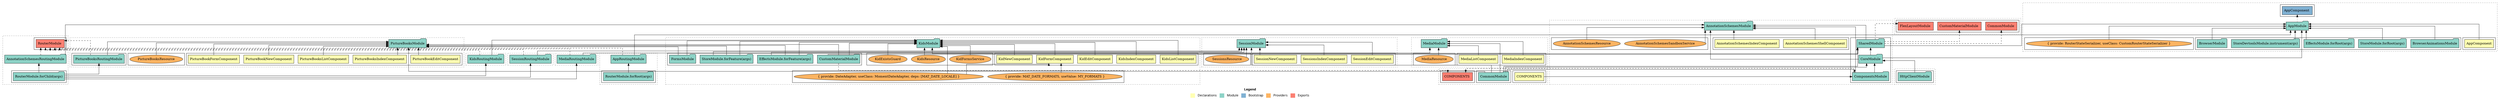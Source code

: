 digraph dependencies { node [shape="rect", style="filled", colorscheme=set312]; ranksep=0.4; compound=false; remincross=true; splines=true; splines=ortho; rankdir=LR; rankdir=TB; rankdir=BT; label=<<table BORDER="0"> <tr> <td colspan="5" align="center"><b>Legend</b></td> </tr> <tr> <td> <table BORDER="0"> <tr> <td bgcolor="#ffffb3" width="20"></td> <td>  Declarations</td> </tr> </table> </td> <td> <table BORDER="0"> <tr> <td bgcolor="#8dd3c7" width="20"></td> <td>  Module</td> </tr> </table> </td> <td> <table BORDER="0"> <tr> <td bgcolor="#80b1d3" width="20"></td> <td>  Bootstrap</td> </tr> </table> </td> <td> <table BORDER="0"> <tr> <td bgcolor="#fdb462" width="20"></td> <td>  Providers</td> </tr> </table> </td> <td> <table BORDER="0"> <tr> <td bgcolor="#fb8072" width="20"></td> <td>  Exports</td> </tr> </table> </td> </tr></table>>; ratio=compress; fontname="sans-serif";  subgraph "cluster_AnnotationSchemesRoutingModule" { label=""; style="dotted";node [shape="folder", fillcolor=1]; subgraph cluster_AnnotationSchemesRoutingModule_declarations { style="solid";node [style="filled", shape="rect"]; }    subgraph cluster_AnnotationSchemesRoutingModule_imports { style="solid"; node [style="filled", fillcolor=1, shape="rect"];    "RouterModule.forChild(args)" [label="RouterModule.forChild(args)", shape="folder"];   }    "RouterModule.forChild(args)" -> "AnnotationSchemesRoutingModule" [lhead="cluster_AnnotationSchemesRoutingModule", ltail="cluster_AnnotationSchemesRoutingModule_imports"];     subgraph cluster_AnnotationSchemesRoutingModule_exports { style="solid";node [style="filled", fillcolor=4, shape="rect"];"RouterModule " [label="RouterModule ", shape="rect"]}  "AnnotationSchemesRoutingModule" -> "RouterModule " [style="dashed", ltail="cluster_AnnotationSchemesRoutingModule" lhead="cluster_AnnotationSchemesRoutingModule_exports"];    subgraph cluster_AnnotationSchemesRoutingModule_bootstrap { style="solid"; node [style="filled", fillcolor=5, shape="rect"];  }    subgraph cluster_AnnotationSchemesRoutingModule_providers { style="solid"; node [style="filled", fillcolor=6, shape="rect"];   }     }  subgraph "cluster_AnnotationSchemesModule" { label=""; style="dotted";node [shape="folder", fillcolor=1]; subgraph cluster_AnnotationSchemesModule_declarations { style="solid";node [style="filled", shape="rect"]; node [fillcolor=2]; "AnnotationSchemesShellComponent"; node [fillcolor=2]; "AnnotationSchemesIndexComponent"; }  "AnnotationSchemesShellComponent" -> "AnnotationSchemesModule" [style="solid", lhead="cluster_AnnotationSchemesModule" ltail="cluster_AnnotationSchemesModule_declarations"]; subgraph "cluster_AnnotationSchemesModule_AnnotationSchemesShellComponent_providers" { style="solid";  }  "AnnotationSchemesIndexComponent" -> "AnnotationSchemesModule" [style="solid", lhead="cluster_AnnotationSchemesModule" ltail="cluster_AnnotationSchemesModule_declarations"]; subgraph "cluster_AnnotationSchemesModule_AnnotationSchemesIndexComponent_providers" { style="solid";  }    subgraph cluster_AnnotationSchemesModule_imports { style="solid"; node [style="filled", fillcolor=1, shape="rect"];    "SharedModule" [label="SharedModule", shape="folder"];    "CoreModule" [label="CoreModule", shape="folder"];    "AnnotationSchemesRoutingModule" [label="AnnotationSchemesRoutingModule", shape="folder"];    "ComponentsModule" [label="ComponentsModule", shape="folder"];   }    "SharedModule" -> "AnnotationSchemesModule" [lhead="cluster_AnnotationSchemesModule", ltail="cluster_AnnotationSchemesModule_imports"];    "CoreModule" -> "AnnotationSchemesModule" [lhead="cluster_AnnotationSchemesModule", ltail="cluster_AnnotationSchemesModule_imports"];    "AnnotationSchemesRoutingModule" -> "AnnotationSchemesModule" [lhead="cluster_AnnotationSchemesModule", ltail="cluster_AnnotationSchemesModule_imports"];    "ComponentsModule" -> "AnnotationSchemesModule" [lhead="cluster_AnnotationSchemesModule", ltail="cluster_AnnotationSchemesModule_imports"];     subgraph cluster_AnnotationSchemesModule_exports { style="solid";node [style="filled", fillcolor=4, shape="rect"];}    subgraph cluster_AnnotationSchemesModule_bootstrap { style="solid"; node [style="filled", fillcolor=5, shape="rect"];  }    subgraph cluster_AnnotationSchemesModule_providers { style="solid"; node [style="filled", fillcolor=6, shape="rect"];    "AnnotationSchemesSandboxService" [label="AnnotationSchemesSandboxService", shape="oval"];    "AnnotationSchemesResource" [label="AnnotationSchemesResource", shape="oval"];   }    "AnnotationSchemesSandboxService" -> "AnnotationSchemesModule" [lhead="cluster_AnnotationSchemesModule", ltail="cluster_AnnotationSchemesModule_providers"];    "AnnotationSchemesResource" -> "AnnotationSchemesModule" [lhead="cluster_AnnotationSchemesModule", ltail="cluster_AnnotationSchemesModule_providers"];     }  subgraph "cluster_AppRoutingModule" { label=""; style="dotted";node [shape="folder", fillcolor=1]; subgraph cluster_AppRoutingModule_declarations { style="solid";node [style="filled", shape="rect"]; }    subgraph cluster_AppRoutingModule_imports { style="solid"; node [style="filled", fillcolor=1, shape="rect"];    "RouterModule.forRoot(args)" [label="RouterModule.forRoot(args)", shape="folder"];   }    "RouterModule.forRoot(args)" -> "AppRoutingModule" [lhead="cluster_AppRoutingModule", ltail="cluster_AppRoutingModule_imports"];     subgraph cluster_AppRoutingModule_exports { style="solid";node [style="filled", fillcolor=4, shape="rect"];"RouterModule " [label="RouterModule ", shape="rect"]}  "AppRoutingModule" -> "RouterModule " [style="dashed", ltail="cluster_AppRoutingModule" lhead="cluster_AppRoutingModule_exports"];    subgraph cluster_AppRoutingModule_bootstrap { style="solid"; node [style="filled", fillcolor=5, shape="rect"];  }    subgraph cluster_AppRoutingModule_providers { style="solid"; node [style="filled", fillcolor=6, shape="rect"];   }     }  subgraph "cluster_AppModule" { label=""; style="dotted";node [shape="folder", fillcolor=1]; subgraph cluster_AppModule_declarations { style="solid";node [style="filled", shape="rect"]; node [fillcolor=2]; "AppComponent"; }  "AppComponent" -> "AppModule" [style="solid", lhead="cluster_AppModule" ltail="cluster_AppModule_declarations"]; subgraph "cluster_AppModule_AppComponent_providers" { style="solid";  }    subgraph cluster_AppModule_imports { style="solid"; node [style="filled", fillcolor=1, shape="rect"];    "BrowserModule" [label="BrowserModule", shape="folder"];    "BrowserAnimationsModule" [label="BrowserAnimationsModule", shape="folder"];    "CoreModule" [label="CoreModule", shape="folder"];    "SharedModule" [label="SharedModule", shape="folder"];    "StoreModule.forRoot(args)" [label="StoreModule.forRoot(args)", shape="folder"];    "EffectsModule.forRoot(args)" [label="EffectsModule.forRoot(args)", shape="folder"];    "StoreDevtoolsModule.instrument(args)" [label="StoreDevtoolsModule.instrument(args)", shape="folder"];    "AppRoutingModule" [label="AppRoutingModule", shape="folder"];   }    "BrowserModule" -> "AppModule" [lhead="cluster_AppModule", ltail="cluster_AppModule_imports"];    "BrowserAnimationsModule" -> "AppModule" [lhead="cluster_AppModule", ltail="cluster_AppModule_imports"];    "CoreModule" -> "AppModule" [lhead="cluster_AppModule", ltail="cluster_AppModule_imports"];    "SharedModule" -> "AppModule" [lhead="cluster_AppModule", ltail="cluster_AppModule_imports"];    "StoreModule.forRoot(args)" -> "AppModule" [lhead="cluster_AppModule", ltail="cluster_AppModule_imports"];    "EffectsModule.forRoot(args)" -> "AppModule" [lhead="cluster_AppModule", ltail="cluster_AppModule_imports"];    "StoreDevtoolsModule.instrument(args)" -> "AppModule" [lhead="cluster_AppModule", ltail="cluster_AppModule_imports"];    "AppRoutingModule" -> "AppModule" [lhead="cluster_AppModule", ltail="cluster_AppModule_imports"];     subgraph cluster_AppModule_exports { style="solid";node [style="filled", fillcolor=4, shape="rect"];}    subgraph cluster_AppModule_bootstrap { style="solid"; node [style="filled", fillcolor=5, shape="rect"];  "AppComponent " [label="AppComponent ", shape="rect"]  }  "AppModule" -> "AppComponent " [style="dotted", lhead="cluster_AppModule_bootstrap" ltail="cluster_AppModule"];    subgraph cluster_AppModule_providers { style="solid"; node [style="filled", fillcolor=6, shape="rect"];    "{ provide: RouterStateSerializer, useClass: CustomRouterStateSerializer }" [label="{ provide: RouterStateSerializer, useClass: CustomRouterStateSerializer }", shape="oval"];   }    "{ provide: RouterStateSerializer, useClass: CustomRouterStateSerializer }" -> "AppModule" [lhead="cluster_AppModule", ltail="cluster_AppModule_providers"];     }  subgraph "cluster_ComponentsModule" { label=""; style="dotted";node [shape="folder", fillcolor=1]; subgraph cluster_ComponentsModule_declarations { style="solid";node [style="filled", shape="rect"]; node [fillcolor=2]; "COMPONENTS"; }  "COMPONENTS" -> "ComponentsModule" [style="solid", lhead="cluster_ComponentsModule" ltail="cluster_ComponentsModule_declarations"]; subgraph "cluster_ComponentsModule_COMPONENTS_providers" { style="solid";  }    subgraph cluster_ComponentsModule_imports { style="solid"; node [style="filled", fillcolor=1, shape="rect"];    "CommonModule" [label="CommonModule", shape="folder"];   }    "CommonModule" -> "ComponentsModule" [lhead="cluster_ComponentsModule", ltail="cluster_ComponentsModule_imports"];     subgraph cluster_ComponentsModule_exports { style="solid";node [style="filled", fillcolor=4, shape="rect"];"COMPONENTS " [label="COMPONENTS ", shape="rect"]}  "ComponentsModule" -> "COMPONENTS " [style="dashed", ltail="cluster_ComponentsModule" lhead="cluster_ComponentsModule_exports"];    subgraph cluster_ComponentsModule_bootstrap { style="solid"; node [style="filled", fillcolor=5, shape="rect"];  }    subgraph cluster_ComponentsModule_providers { style="solid"; node [style="filled", fillcolor=6, shape="rect"];   }     }  subgraph "cluster_CoreModule" { label=""; style="dotted";node [shape="folder", fillcolor=1]; subgraph cluster_CoreModule_declarations { style="solid";node [style="filled", shape="rect"]; }    subgraph cluster_CoreModule_imports { style="solid"; node [style="filled", fillcolor=1, shape="rect"];    "CommonModule" [label="CommonModule", shape="folder"];    "HttpClientModule" [label="HttpClientModule", shape="folder"];    "ComponentsModule" [label="ComponentsModule", shape="folder"];   }    "CommonModule" -> "CoreModule" [lhead="cluster_CoreModule", ltail="cluster_CoreModule_imports"];    "HttpClientModule" -> "CoreModule" [lhead="cluster_CoreModule", ltail="cluster_CoreModule_imports"];    "ComponentsModule" -> "CoreModule" [lhead="cluster_CoreModule", ltail="cluster_CoreModule_imports"];     subgraph cluster_CoreModule_exports { style="solid";node [style="filled", fillcolor=4, shape="rect"];}    subgraph cluster_CoreModule_bootstrap { style="solid"; node [style="filled", fillcolor=5, shape="rect"];  }    subgraph cluster_CoreModule_providers { style="solid"; node [style="filled", fillcolor=6, shape="rect"];   }     }  subgraph "cluster_KidsRoutingModule" { label=""; style="dotted";node [shape="folder", fillcolor=1]; subgraph cluster_KidsRoutingModule_declarations { style="solid";node [style="filled", shape="rect"]; }    subgraph cluster_KidsRoutingModule_imports { style="solid"; node [style="filled", fillcolor=1, shape="rect"];    "RouterModule.forChild(args)" [label="RouterModule.forChild(args)", shape="folder"];   }    "RouterModule.forChild(args)" -> "KidsRoutingModule" [lhead="cluster_KidsRoutingModule", ltail="cluster_KidsRoutingModule_imports"];     subgraph cluster_KidsRoutingModule_exports { style="solid";node [style="filled", fillcolor=4, shape="rect"];"RouterModule " [label="RouterModule ", shape="rect"]}  "KidsRoutingModule" -> "RouterModule " [style="dashed", ltail="cluster_KidsRoutingModule" lhead="cluster_KidsRoutingModule_exports"];    subgraph cluster_KidsRoutingModule_bootstrap { style="solid"; node [style="filled", fillcolor=5, shape="rect"];  }    subgraph cluster_KidsRoutingModule_providers { style="solid"; node [style="filled", fillcolor=6, shape="rect"];   }     }  subgraph "cluster_KidsModule" { label=""; style="dotted";node [shape="folder", fillcolor=1]; subgraph cluster_KidsModule_declarations { style="solid";node [style="filled", shape="rect"]; node [fillcolor=2]; "KidsIndexComponent"; node [fillcolor=2]; "KidEditComponent"; node [fillcolor=2]; "KidFormComponent"; node [fillcolor=2]; "KidNewComponent"; node [fillcolor=2]; "KidsListComponent"; }  "KidsIndexComponent" -> "KidsModule" [style="solid", lhead="cluster_KidsModule" ltail="cluster_KidsModule_declarations"]; subgraph "cluster_KidsModule_KidsIndexComponent_providers" { style="solid";  }  "KidEditComponent" -> "KidsModule" [style="solid", lhead="cluster_KidsModule" ltail="cluster_KidsModule_declarations"]; subgraph "cluster_KidsModule_KidEditComponent_providers" { style="solid";  }  "KidFormComponent" -> "KidsModule" [style="solid", lhead="cluster_KidsModule" ltail="cluster_KidsModule_declarations"]; subgraph "cluster_KidsModule_KidFormComponent_providers" { style="solid";  node [fillcolor=6, shape="oval", style="filled"]; "{ provide: DateAdapter, useClass: MomentDateAdapter, deps: [MAT_DATE_LOCALE] }" -> "KidFormComponent" [lhead="cluster_KidsModule_declarations" ltail="cluster_KidsModule_KidFormComponent_providers"];  node [fillcolor=6, shape="oval", style="filled"]; "{ provide: MAT_DATE_FORMATS, useValue: MY_FORMATS }" -> "KidFormComponent" [lhead="cluster_KidsModule_declarations" ltail="cluster_KidsModule_KidFormComponent_providers"];  }  "KidNewComponent" -> "KidsModule" [style="solid", lhead="cluster_KidsModule" ltail="cluster_KidsModule_declarations"]; subgraph "cluster_KidsModule_KidNewComponent_providers" { style="solid";  }  "KidsListComponent" -> "KidsModule" [style="solid", lhead="cluster_KidsModule" ltail="cluster_KidsModule_declarations"]; subgraph "cluster_KidsModule_KidsListComponent_providers" { style="solid";  }    subgraph cluster_KidsModule_imports { style="solid"; node [style="filled", fillcolor=1, shape="rect"];    "SharedModule" [label="SharedModule", shape="folder"];    "CustomMaterialModule" [label="CustomMaterialModule", shape="folder"];    "FormsModule" [label="FormsModule", shape="folder"];    "StoreModule.forFeature(args)" [label="StoreModule.forFeature(args)", shape="folder"];    "EffectsModule.forFeature(args)" [label="EffectsModule.forFeature(args)", shape="folder"];    "KidsRoutingModule" [label="KidsRoutingModule", shape="folder"];   }    "SharedModule" -> "KidsModule" [lhead="cluster_KidsModule", ltail="cluster_KidsModule_imports"];    "CustomMaterialModule" -> "KidsModule" [lhead="cluster_KidsModule", ltail="cluster_KidsModule_imports"];    "FormsModule" -> "KidsModule" [lhead="cluster_KidsModule", ltail="cluster_KidsModule_imports"];    "StoreModule.forFeature(args)" -> "KidsModule" [lhead="cluster_KidsModule", ltail="cluster_KidsModule_imports"];    "EffectsModule.forFeature(args)" -> "KidsModule" [lhead="cluster_KidsModule", ltail="cluster_KidsModule_imports"];    "KidsRoutingModule" -> "KidsModule" [lhead="cluster_KidsModule", ltail="cluster_KidsModule_imports"];     subgraph cluster_KidsModule_exports { style="solid";node [style="filled", fillcolor=4, shape="rect"];}    subgraph cluster_KidsModule_bootstrap { style="solid"; node [style="filled", fillcolor=5, shape="rect"];  }    subgraph cluster_KidsModule_providers { style="solid"; node [style="filled", fillcolor=6, shape="rect"];    "KidsResource" [label="KidsResource", shape="oval"];    "KidExistsGuard" [label="KidExistsGuard", shape="oval"];    "KidFormsService" [label="KidFormsService", shape="oval"];    "{ provide: DateAdapter, useClass: MomentDateAdapter, deps: [MAT_DATE_LOCALE] }" [label="{ provide: DateAdapter, useClass: MomentDateAdapter, deps: [MAT_DATE_LOCALE] }", shape="oval"];   }    "KidsResource" -> "KidsModule" [lhead="cluster_KidsModule", ltail="cluster_KidsModule_providers"];    "KidExistsGuard" -> "KidsModule" [lhead="cluster_KidsModule", ltail="cluster_KidsModule_providers"];    "KidFormsService" -> "KidsModule" [lhead="cluster_KidsModule", ltail="cluster_KidsModule_providers"];    "{ provide: DateAdapter, useClass: MomentDateAdapter, deps: [MAT_DATE_LOCALE] }" -> "KidsModule" [lhead="cluster_KidsModule", ltail="cluster_KidsModule_providers"];     }  subgraph "cluster_MediaRoutingModule" { label=""; style="dotted";node [shape="folder", fillcolor=1]; subgraph cluster_MediaRoutingModule_declarations { style="solid";node [style="filled", shape="rect"]; }    subgraph cluster_MediaRoutingModule_imports { style="solid"; node [style="filled", fillcolor=1, shape="rect"];    "RouterModule.forChild(args)" [label="RouterModule.forChild(args)", shape="folder"];   }    "RouterModule.forChild(args)" -> "MediaRoutingModule" [lhead="cluster_MediaRoutingModule", ltail="cluster_MediaRoutingModule_imports"];     subgraph cluster_MediaRoutingModule_exports { style="solid";node [style="filled", fillcolor=4, shape="rect"];"RouterModule " [label="RouterModule ", shape="rect"]}  "MediaRoutingModule" -> "RouterModule " [style="dashed", ltail="cluster_MediaRoutingModule" lhead="cluster_MediaRoutingModule_exports"];    subgraph cluster_MediaRoutingModule_bootstrap { style="solid"; node [style="filled", fillcolor=5, shape="rect"];  }    subgraph cluster_MediaRoutingModule_providers { style="solid"; node [style="filled", fillcolor=6, shape="rect"];   }     }  subgraph "cluster_MediaModule" { label=""; style="dotted";node [shape="folder", fillcolor=1]; subgraph cluster_MediaModule_declarations { style="solid";node [style="filled", shape="rect"]; node [fillcolor=2]; "MediaIndexComponent"; node [fillcolor=2]; "MediaListComponent"; }  "MediaIndexComponent" -> "MediaModule" [style="solid", lhead="cluster_MediaModule" ltail="cluster_MediaModule_declarations"]; subgraph "cluster_MediaModule_MediaIndexComponent_providers" { style="solid";  }  "MediaListComponent" -> "MediaModule" [style="solid", lhead="cluster_MediaModule" ltail="cluster_MediaModule_declarations"]; subgraph "cluster_MediaModule_MediaListComponent_providers" { style="solid";  }    subgraph cluster_MediaModule_imports { style="solid"; node [style="filled", fillcolor=1, shape="rect"];    "CommonModule" [label="CommonModule", shape="folder"];    "MediaRoutingModule" [label="MediaRoutingModule", shape="folder"];   }    "CommonModule" -> "MediaModule" [lhead="cluster_MediaModule", ltail="cluster_MediaModule_imports"];    "MediaRoutingModule" -> "MediaModule" [lhead="cluster_MediaModule", ltail="cluster_MediaModule_imports"];     subgraph cluster_MediaModule_exports { style="solid";node [style="filled", fillcolor=4, shape="rect"];}    subgraph cluster_MediaModule_bootstrap { style="solid"; node [style="filled", fillcolor=5, shape="rect"];  }    subgraph cluster_MediaModule_providers { style="solid"; node [style="filled", fillcolor=6, shape="rect"];    "MediaResource" [label="MediaResource", shape="oval"];   }    "MediaResource" -> "MediaModule" [lhead="cluster_MediaModule", ltail="cluster_MediaModule_providers"];     }  subgraph "cluster_PictureBooksModule" { label=""; style="dotted";node [shape="folder", fillcolor=1]; subgraph cluster_PictureBooksModule_declarations { style="solid";node [style="filled", shape="rect"]; node [fillcolor=2]; "PictureBooksIndexComponent"; node [fillcolor=2]; "PictureBooksListComponent"; node [fillcolor=2]; "PictureBookNewComponent"; node [fillcolor=2]; "PictureBookFormComponent"; node [fillcolor=2]; "PictureBookEditComponent"; }  "PictureBooksIndexComponent" -> "PictureBooksModule" [style="solid", lhead="cluster_PictureBooksModule" ltail="cluster_PictureBooksModule_declarations"]; subgraph "cluster_PictureBooksModule_PictureBooksIndexComponent_providers" { style="solid";  }  "PictureBooksListComponent" -> "PictureBooksModule" [style="solid", lhead="cluster_PictureBooksModule" ltail="cluster_PictureBooksModule_declarations"]; subgraph "cluster_PictureBooksModule_PictureBooksListComponent_providers" { style="solid";  }  "PictureBookNewComponent" -> "PictureBooksModule" [style="solid", lhead="cluster_PictureBooksModule" ltail="cluster_PictureBooksModule_declarations"]; subgraph "cluster_PictureBooksModule_PictureBookNewComponent_providers" { style="solid";  }  "PictureBookFormComponent" -> "PictureBooksModule" [style="solid", lhead="cluster_PictureBooksModule" ltail="cluster_PictureBooksModule_declarations"]; subgraph "cluster_PictureBooksModule_PictureBookFormComponent_providers" { style="solid";  }  "PictureBookEditComponent" -> "PictureBooksModule" [style="solid", lhead="cluster_PictureBooksModule" ltail="cluster_PictureBooksModule_declarations"]; subgraph "cluster_PictureBooksModule_PictureBookEditComponent_providers" { style="solid";  }    subgraph cluster_PictureBooksModule_imports { style="solid"; node [style="filled", fillcolor=1, shape="rect"];    "CommonModule" [label="CommonModule", shape="folder"];    "CustomMaterialModule" [label="CustomMaterialModule", shape="folder"];    "FormsModule" [label="FormsModule", shape="folder"];    "StoreModule.forFeature(args)" [label="StoreModule.forFeature(args)", shape="folder"];    "EffectsModule.forFeature(args)" [label="EffectsModule.forFeature(args)", shape="folder"];    "PictureBooksRoutingModule" [label="PictureBooksRoutingModule", shape="folder"];   }    "CommonModule" -> "PictureBooksModule" [lhead="cluster_PictureBooksModule", ltail="cluster_PictureBooksModule_imports"];    "CustomMaterialModule" -> "PictureBooksModule" [lhead="cluster_PictureBooksModule", ltail="cluster_PictureBooksModule_imports"];    "FormsModule" -> "PictureBooksModule" [lhead="cluster_PictureBooksModule", ltail="cluster_PictureBooksModule_imports"];    "StoreModule.forFeature(args)" -> "PictureBooksModule" [lhead="cluster_PictureBooksModule", ltail="cluster_PictureBooksModule_imports"];    "EffectsModule.forFeature(args)" -> "PictureBooksModule" [lhead="cluster_PictureBooksModule", ltail="cluster_PictureBooksModule_imports"];    "PictureBooksRoutingModule" -> "PictureBooksModule" [lhead="cluster_PictureBooksModule", ltail="cluster_PictureBooksModule_imports"];     subgraph cluster_PictureBooksModule_exports { style="solid";node [style="filled", fillcolor=4, shape="rect"];}    subgraph cluster_PictureBooksModule_bootstrap { style="solid"; node [style="filled", fillcolor=5, shape="rect"];  }    subgraph cluster_PictureBooksModule_providers { style="solid"; node [style="filled", fillcolor=6, shape="rect"];    "PictureBooksResource" [label="PictureBooksResource", shape="oval"];   }    "PictureBooksResource" -> "PictureBooksModule" [lhead="cluster_PictureBooksModule", ltail="cluster_PictureBooksModule_providers"];     }  subgraph "cluster_PictureBooksRoutingModule" { label=""; style="dotted";node [shape="folder", fillcolor=1]; subgraph cluster_PictureBooksRoutingModule_declarations { style="solid";node [style="filled", shape="rect"]; }    subgraph cluster_PictureBooksRoutingModule_imports { style="solid"; node [style="filled", fillcolor=1, shape="rect"];    "RouterModule.forChild(args)" [label="RouterModule.forChild(args)", shape="folder"];   }    "RouterModule.forChild(args)" -> "PictureBooksRoutingModule" [lhead="cluster_PictureBooksRoutingModule", ltail="cluster_PictureBooksRoutingModule_imports"];     subgraph cluster_PictureBooksRoutingModule_exports { style="solid";node [style="filled", fillcolor=4, shape="rect"];"RouterModule " [label="RouterModule ", shape="rect"]}  "PictureBooksRoutingModule" -> "RouterModule " [style="dashed", ltail="cluster_PictureBooksRoutingModule" lhead="cluster_PictureBooksRoutingModule_exports"];    subgraph cluster_PictureBooksRoutingModule_bootstrap { style="solid"; node [style="filled", fillcolor=5, shape="rect"];  }    subgraph cluster_PictureBooksRoutingModule_providers { style="solid"; node [style="filled", fillcolor=6, shape="rect"];   }     }  subgraph "cluster_SessionRoutingModule" { label=""; style="dotted";node [shape="folder", fillcolor=1]; subgraph cluster_SessionRoutingModule_declarations { style="solid";node [style="filled", shape="rect"]; }    subgraph cluster_SessionRoutingModule_imports { style="solid"; node [style="filled", fillcolor=1, shape="rect"];    "RouterModule.forChild(args)" [label="RouterModule.forChild(args)", shape="folder"];   }    "RouterModule.forChild(args)" -> "SessionRoutingModule" [lhead="cluster_SessionRoutingModule", ltail="cluster_SessionRoutingModule_imports"];     subgraph cluster_SessionRoutingModule_exports { style="solid";node [style="filled", fillcolor=4, shape="rect"];"RouterModule " [label="RouterModule ", shape="rect"]}  "SessionRoutingModule" -> "RouterModule " [style="dashed", ltail="cluster_SessionRoutingModule" lhead="cluster_SessionRoutingModule_exports"];    subgraph cluster_SessionRoutingModule_bootstrap { style="solid"; node [style="filled", fillcolor=5, shape="rect"];  }    subgraph cluster_SessionRoutingModule_providers { style="solid"; node [style="filled", fillcolor=6, shape="rect"];   }     }  subgraph "cluster_SessionModule" { label=""; style="dotted";node [shape="folder", fillcolor=1]; subgraph cluster_SessionModule_declarations { style="solid";node [style="filled", shape="rect"]; node [fillcolor=2]; "SessionsIndexComponent"; node [fillcolor=2]; "SessionNewComponent"; node [fillcolor=2]; "SessionEditComponent"; }  "SessionsIndexComponent" -> "SessionModule" [style="solid", lhead="cluster_SessionModule" ltail="cluster_SessionModule_declarations"]; subgraph "cluster_SessionModule_SessionsIndexComponent_providers" { style="solid";  }  "SessionNewComponent" -> "SessionModule" [style="solid", lhead="cluster_SessionModule" ltail="cluster_SessionModule_declarations"]; subgraph "cluster_SessionModule_SessionNewComponent_providers" { style="solid";  }  "SessionEditComponent" -> "SessionModule" [style="solid", lhead="cluster_SessionModule" ltail="cluster_SessionModule_declarations"]; subgraph "cluster_SessionModule_SessionEditComponent_providers" { style="solid";  }    subgraph cluster_SessionModule_imports { style="solid"; node [style="filled", fillcolor=1, shape="rect"];    "CommonModule" [label="CommonModule", shape="folder"];    "SessionRoutingModule" [label="SessionRoutingModule", shape="folder"];    "StoreModule.forFeature(args)" [label="StoreModule.forFeature(args)", shape="folder"];    "EffectsModule.forFeature(args)" [label="EffectsModule.forFeature(args)", shape="folder"];   }    "CommonModule" -> "SessionModule" [lhead="cluster_SessionModule", ltail="cluster_SessionModule_imports"];    "SessionRoutingModule" -> "SessionModule" [lhead="cluster_SessionModule", ltail="cluster_SessionModule_imports"];    "StoreModule.forFeature(args)" -> "SessionModule" [lhead="cluster_SessionModule", ltail="cluster_SessionModule_imports"];    "EffectsModule.forFeature(args)" -> "SessionModule" [lhead="cluster_SessionModule", ltail="cluster_SessionModule_imports"];     subgraph cluster_SessionModule_exports { style="solid";node [style="filled", fillcolor=4, shape="rect"];}    subgraph cluster_SessionModule_bootstrap { style="solid"; node [style="filled", fillcolor=5, shape="rect"];  }    subgraph cluster_SessionModule_providers { style="solid"; node [style="filled", fillcolor=6, shape="rect"];    "SessionsResource" [label="SessionsResource", shape="oval"];   }    "SessionsResource" -> "SessionModule" [lhead="cluster_SessionModule", ltail="cluster_SessionModule_providers"];     }  subgraph "cluster_CustomMaterialModule" { label=""; style="dotted";node [shape="folder", fillcolor=1]; subgraph cluster_CustomMaterialModule_declarations { style="solid";node [style="filled", shape="rect"]; }    subgraph cluster_CustomMaterialModule_imports { style="solid"; node [style="filled", fillcolor=1, shape="rect"];   }     subgraph cluster_CustomMaterialModule_exports { style="solid";node [style="filled", fillcolor=4, shape="rect"];"COMPONENTS " [label="COMPONENTS ", shape="rect"]}  "CustomMaterialModule" -> "COMPONENTS " [style="dashed", ltail="cluster_CustomMaterialModule" lhead="cluster_CustomMaterialModule_exports"];    subgraph cluster_CustomMaterialModule_bootstrap { style="solid"; node [style="filled", fillcolor=5, shape="rect"];  }    subgraph cluster_CustomMaterialModule_providers { style="solid"; node [style="filled", fillcolor=6, shape="rect"];   }     }  subgraph "cluster_SharedModule" { label=""; style="dotted";node [shape="folder", fillcolor=1]; subgraph cluster_SharedModule_declarations { style="solid";node [style="filled", shape="rect"]; }    subgraph cluster_SharedModule_imports { style="solid"; node [style="filled", fillcolor=1, shape="rect"];    "CommonModule" [label="CommonModule", shape="folder"];    "CoreModule" [label="CoreModule", shape="folder"];    "CustomMaterialModule" [label="CustomMaterialModule", shape="folder"];   }    "CommonModule" -> "SharedModule" [lhead="cluster_SharedModule", ltail="cluster_SharedModule_imports"];    "CoreModule" -> "SharedModule" [lhead="cluster_SharedModule", ltail="cluster_SharedModule_imports"];    "CustomMaterialModule" -> "SharedModule" [lhead="cluster_SharedModule", ltail="cluster_SharedModule_imports"];     subgraph cluster_SharedModule_exports { style="solid";node [style="filled", fillcolor=4, shape="rect"];"CommonModule " [label="CommonModule ", shape="rect"]"CustomMaterialModule " [label="CustomMaterialModule ", shape="rect"]"FlexLayoutModule " [label="FlexLayoutModule ", shape="rect"]}  "SharedModule" -> "CommonModule " [style="dashed", ltail="cluster_SharedModule" lhead="cluster_SharedModule_exports"];  "SharedModule" -> "CustomMaterialModule " [style="dashed", ltail="cluster_SharedModule" lhead="cluster_SharedModule_exports"];  "SharedModule" -> "FlexLayoutModule " [style="dashed", ltail="cluster_SharedModule" lhead="cluster_SharedModule_exports"];    subgraph cluster_SharedModule_bootstrap { style="solid"; node [style="filled", fillcolor=5, shape="rect"];  }    subgraph cluster_SharedModule_providers { style="solid"; node [style="filled", fillcolor=6, shape="rect"];   }     }  }